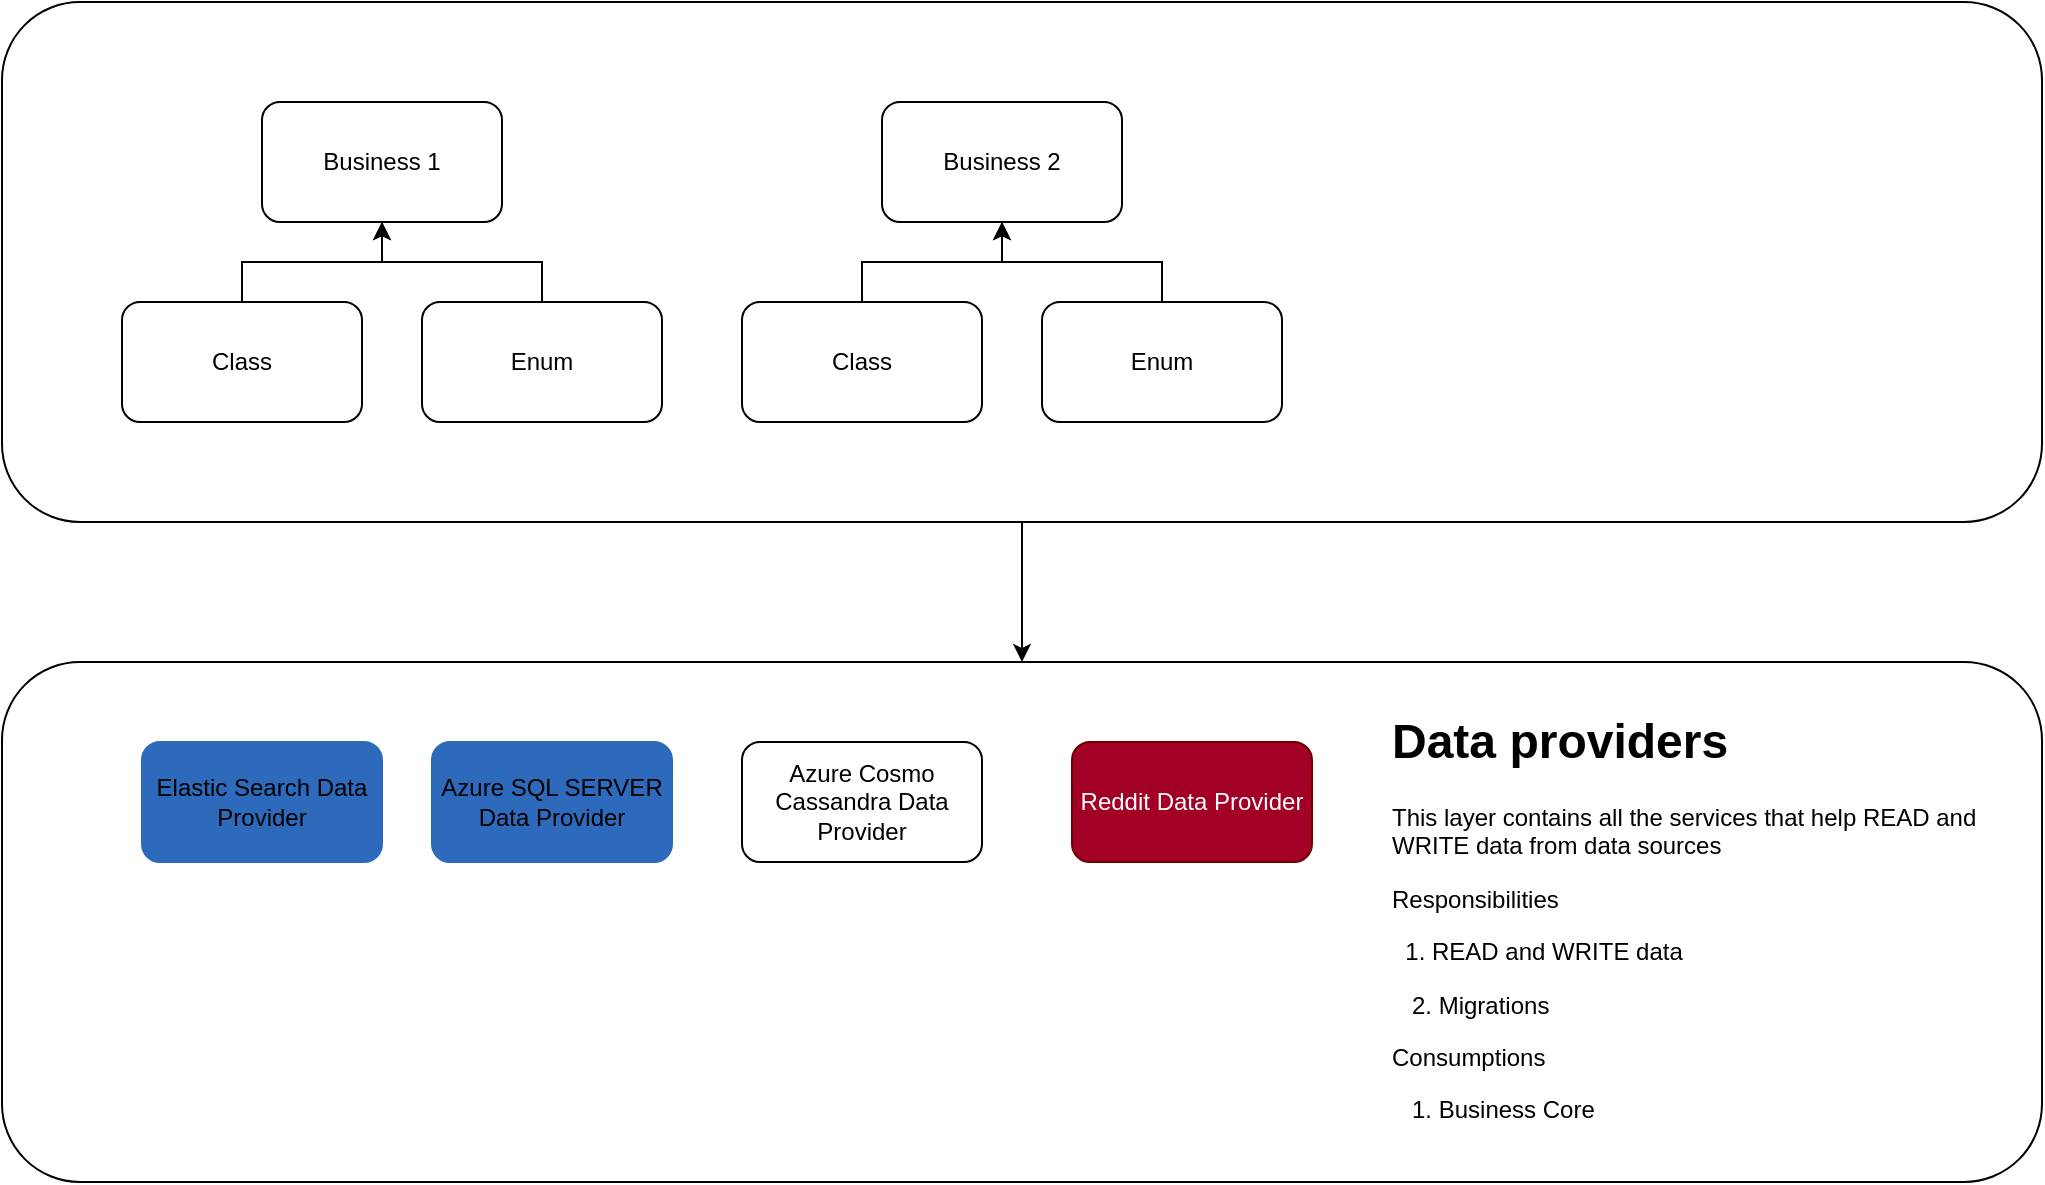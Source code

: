 <mxfile version="21.4.0" type="github">
  <diagram name="Page-1" id="4pcfPLNiBZ4M8x1j_PbY">
    <mxGraphModel dx="2110" dy="720" grid="1" gridSize="10" guides="1" tooltips="1" connect="1" arrows="1" fold="1" page="1" pageScale="1" pageWidth="850" pageHeight="1100" math="0" shadow="0">
      <root>
        <mxCell id="0" />
        <mxCell id="1" parent="0" />
        <mxCell id="O3HGnQ7L2UwCkJS6AWYP-28" value="" style="group" vertex="1" connectable="0" parent="1">
          <mxGeometry x="-220" y="570" width="1020" height="260" as="geometry" />
        </mxCell>
        <mxCell id="O3HGnQ7L2UwCkJS6AWYP-7" value="" style="rounded=1;whiteSpace=wrap;html=1;fontColor=#FFFFFF;fillColor=#FFFFFF;" vertex="1" parent="O3HGnQ7L2UwCkJS6AWYP-28">
          <mxGeometry width="1020" height="260" as="geometry" />
        </mxCell>
        <mxCell id="O3HGnQ7L2UwCkJS6AWYP-4" value="" style="shape=image;verticalLabelPosition=bottom;labelBackgroundColor=default;verticalAlign=top;aspect=fixed;imageAspect=0;image=https://symbols.getvecta.com/stencil_28/61_sql-database-generic.90b41636a8.png;" vertex="1" parent="O3HGnQ7L2UwCkJS6AWYP-28">
          <mxGeometry x="240" y="137.5" width="70" height="70" as="geometry" />
        </mxCell>
        <mxCell id="O3HGnQ7L2UwCkJS6AWYP-2" value="Azure SQL SERVER Data Provider" style="rounded=1;whiteSpace=wrap;html=1;strokeColor=#2d6abc;fillColor=#2d6abc;" vertex="1" parent="O3HGnQ7L2UwCkJS6AWYP-28">
          <mxGeometry x="215" y="40" width="120" height="60" as="geometry" />
        </mxCell>
        <mxCell id="O3HGnQ7L2UwCkJS6AWYP-3" value="Azure Cosmo Cassandra Data Provider" style="rounded=1;whiteSpace=wrap;html=1;" vertex="1" parent="O3HGnQ7L2UwCkJS6AWYP-28">
          <mxGeometry x="370" y="40" width="120" height="60" as="geometry" />
        </mxCell>
        <mxCell id="O3HGnQ7L2UwCkJS6AWYP-5" value="" style="shape=image;verticalLabelPosition=bottom;labelBackgroundColor=default;verticalAlign=top;aspect=fixed;imageAspect=0;image=https://devblogs.microsoft.com/cosmosdb/wp-content/uploads/sites/52/2020/05/Apache_Cassandra-Logo.wine_.png;" vertex="1" parent="O3HGnQ7L2UwCkJS6AWYP-28">
          <mxGeometry x="370" y="132.5" width="142.5" height="95" as="geometry" />
        </mxCell>
        <mxCell id="O3HGnQ7L2UwCkJS6AWYP-8" value="Reddit Data Provider" style="rounded=1;whiteSpace=wrap;html=1;strokeColor=#6F0000;fillColor=#a20025;fontColor=#ffffff;" vertex="1" parent="O3HGnQ7L2UwCkJS6AWYP-28">
          <mxGeometry x="535" y="40" width="120" height="60" as="geometry" />
        </mxCell>
        <mxCell id="O3HGnQ7L2UwCkJS6AWYP-10" value="" style="shape=image;verticalLabelPosition=bottom;labelBackgroundColor=default;verticalAlign=top;aspect=fixed;imageAspect=0;image=https://hanselmanblogcontent.azureedge.net/Windows-Live-Writer/ef572a4c3e50_13F7B/redis_logo_a83f44f3-708d-4fad-aa6e-6eb0d6f82001.png;" vertex="1" parent="O3HGnQ7L2UwCkJS6AWYP-28">
          <mxGeometry x="550.23" y="140" width="94.77" height="80" as="geometry" />
        </mxCell>
        <mxCell id="O3HGnQ7L2UwCkJS6AWYP-11" value="&lt;h1&gt;Data providers&lt;/h1&gt;&lt;p&gt;This layer contains all the services that help READ and WRITE data from data sources&amp;nbsp;&lt;/p&gt;&lt;p&gt;Responsibilities&lt;/p&gt;&lt;p&gt;&amp;nbsp; 1. READ and WRITE data&lt;/p&gt;&lt;p&gt;&amp;nbsp; &amp;nbsp;2. Migrations&lt;/p&gt;&lt;p&gt;Consumptions&lt;/p&gt;&lt;p&gt;&amp;nbsp; &amp;nbsp;1. Business Core&lt;/p&gt;" style="text;html=1;strokeColor=none;fillColor=none;spacing=5;spacingTop=-20;whiteSpace=wrap;overflow=hidden;rounded=0;fontColor=#000000;" vertex="1" parent="O3HGnQ7L2UwCkJS6AWYP-28">
          <mxGeometry x="690" y="20" width="310" height="230" as="geometry" />
        </mxCell>
        <mxCell id="O3HGnQ7L2UwCkJS6AWYP-12" value="" style="shape=image;verticalLabelPosition=bottom;labelBackgroundColor=default;verticalAlign=top;aspect=fixed;imageAspect=0;image=https://sue.eu/wp-content/uploads/sites/6/2022/07/elastic-logo-920x920-sue-v02.png;" vertex="1" parent="O3HGnQ7L2UwCkJS6AWYP-28">
          <mxGeometry x="65" y="110" width="130" height="130" as="geometry" />
        </mxCell>
        <mxCell id="O3HGnQ7L2UwCkJS6AWYP-13" value="Elastic Search Data Provider" style="rounded=1;whiteSpace=wrap;html=1;strokeColor=#2d6abc;fillColor=#2d6abc;" vertex="1" parent="O3HGnQ7L2UwCkJS6AWYP-28">
          <mxGeometry x="70" y="40" width="120" height="60" as="geometry" />
        </mxCell>
        <mxCell id="O3HGnQ7L2UwCkJS6AWYP-29" value="" style="group" vertex="1" connectable="0" parent="1">
          <mxGeometry x="-220" y="240" width="1020" height="260" as="geometry" />
        </mxCell>
        <mxCell id="O3HGnQ7L2UwCkJS6AWYP-14" value="" style="rounded=1;whiteSpace=wrap;html=1;" vertex="1" parent="O3HGnQ7L2UwCkJS6AWYP-29">
          <mxGeometry width="1020" height="260" as="geometry" />
        </mxCell>
        <mxCell id="O3HGnQ7L2UwCkJS6AWYP-15" value="&lt;h1&gt;Business Core&lt;/h1&gt;&lt;p&gt;This layer contains classes that reflect the core business and stuffs that need to store in the database&lt;/p&gt;&lt;p&gt;Responsibilities&lt;/p&gt;&lt;p&gt;&amp;nbsp; 1. Classes represent core logic&amp;nbsp;&lt;/p&gt;&lt;p&gt;Consumptions - None&lt;/p&gt;" style="text;html=1;strokeColor=none;fillColor=none;spacing=5;spacingTop=-20;whiteSpace=wrap;overflow=hidden;rounded=0;fontColor=#FFFFFF;" vertex="1" parent="O3HGnQ7L2UwCkJS6AWYP-29">
          <mxGeometry x="680" y="36.5" width="310" height="187" as="geometry" />
        </mxCell>
        <mxCell id="O3HGnQ7L2UwCkJS6AWYP-16" value="Business 1" style="rounded=1;whiteSpace=wrap;html=1;" vertex="1" parent="O3HGnQ7L2UwCkJS6AWYP-29">
          <mxGeometry x="130" y="50" width="120" height="60" as="geometry" />
        </mxCell>
        <mxCell id="O3HGnQ7L2UwCkJS6AWYP-19" value="" style="edgeStyle=orthogonalEdgeStyle;rounded=0;orthogonalLoop=1;jettySize=auto;html=1;" edge="1" parent="O3HGnQ7L2UwCkJS6AWYP-29" source="O3HGnQ7L2UwCkJS6AWYP-17" target="O3HGnQ7L2UwCkJS6AWYP-16">
          <mxGeometry relative="1" as="geometry" />
        </mxCell>
        <mxCell id="O3HGnQ7L2UwCkJS6AWYP-17" value="Class" style="rounded=1;whiteSpace=wrap;html=1;" vertex="1" parent="O3HGnQ7L2UwCkJS6AWYP-29">
          <mxGeometry x="60" y="150" width="120" height="60" as="geometry" />
        </mxCell>
        <mxCell id="O3HGnQ7L2UwCkJS6AWYP-20" value="" style="edgeStyle=orthogonalEdgeStyle;rounded=0;orthogonalLoop=1;jettySize=auto;html=1;" edge="1" parent="O3HGnQ7L2UwCkJS6AWYP-29" source="O3HGnQ7L2UwCkJS6AWYP-18" target="O3HGnQ7L2UwCkJS6AWYP-16">
          <mxGeometry relative="1" as="geometry" />
        </mxCell>
        <mxCell id="O3HGnQ7L2UwCkJS6AWYP-18" value="Enum" style="rounded=1;whiteSpace=wrap;html=1;" vertex="1" parent="O3HGnQ7L2UwCkJS6AWYP-29">
          <mxGeometry x="210" y="150" width="120" height="60" as="geometry" />
        </mxCell>
        <mxCell id="O3HGnQ7L2UwCkJS6AWYP-21" value="Business 2" style="rounded=1;whiteSpace=wrap;html=1;" vertex="1" parent="O3HGnQ7L2UwCkJS6AWYP-29">
          <mxGeometry x="440" y="50" width="120" height="60" as="geometry" />
        </mxCell>
        <mxCell id="O3HGnQ7L2UwCkJS6AWYP-24" value="" style="edgeStyle=orthogonalEdgeStyle;rounded=0;orthogonalLoop=1;jettySize=auto;html=1;" edge="1" parent="O3HGnQ7L2UwCkJS6AWYP-29" source="O3HGnQ7L2UwCkJS6AWYP-22" target="O3HGnQ7L2UwCkJS6AWYP-21">
          <mxGeometry relative="1" as="geometry" />
        </mxCell>
        <mxCell id="O3HGnQ7L2UwCkJS6AWYP-22" value="Class" style="rounded=1;whiteSpace=wrap;html=1;" vertex="1" parent="O3HGnQ7L2UwCkJS6AWYP-29">
          <mxGeometry x="370" y="150" width="120" height="60" as="geometry" />
        </mxCell>
        <mxCell id="O3HGnQ7L2UwCkJS6AWYP-25" value="" style="edgeStyle=orthogonalEdgeStyle;rounded=0;orthogonalLoop=1;jettySize=auto;html=1;" edge="1" parent="O3HGnQ7L2UwCkJS6AWYP-29" source="O3HGnQ7L2UwCkJS6AWYP-23" target="O3HGnQ7L2UwCkJS6AWYP-21">
          <mxGeometry relative="1" as="geometry" />
        </mxCell>
        <mxCell id="O3HGnQ7L2UwCkJS6AWYP-23" value="Enum" style="rounded=1;whiteSpace=wrap;html=1;" vertex="1" parent="O3HGnQ7L2UwCkJS6AWYP-29">
          <mxGeometry x="520" y="150" width="120" height="60" as="geometry" />
        </mxCell>
        <mxCell id="O3HGnQ7L2UwCkJS6AWYP-33" value="" style="edgeStyle=orthogonalEdgeStyle;rounded=0;orthogonalLoop=1;jettySize=auto;html=1;entryX=0.5;entryY=0;entryDx=0;entryDy=0;" edge="1" parent="1" source="O3HGnQ7L2UwCkJS6AWYP-14" target="O3HGnQ7L2UwCkJS6AWYP-7">
          <mxGeometry relative="1" as="geometry">
            <mxPoint x="290" y="680" as="targetPoint" />
          </mxGeometry>
        </mxCell>
      </root>
    </mxGraphModel>
  </diagram>
</mxfile>
